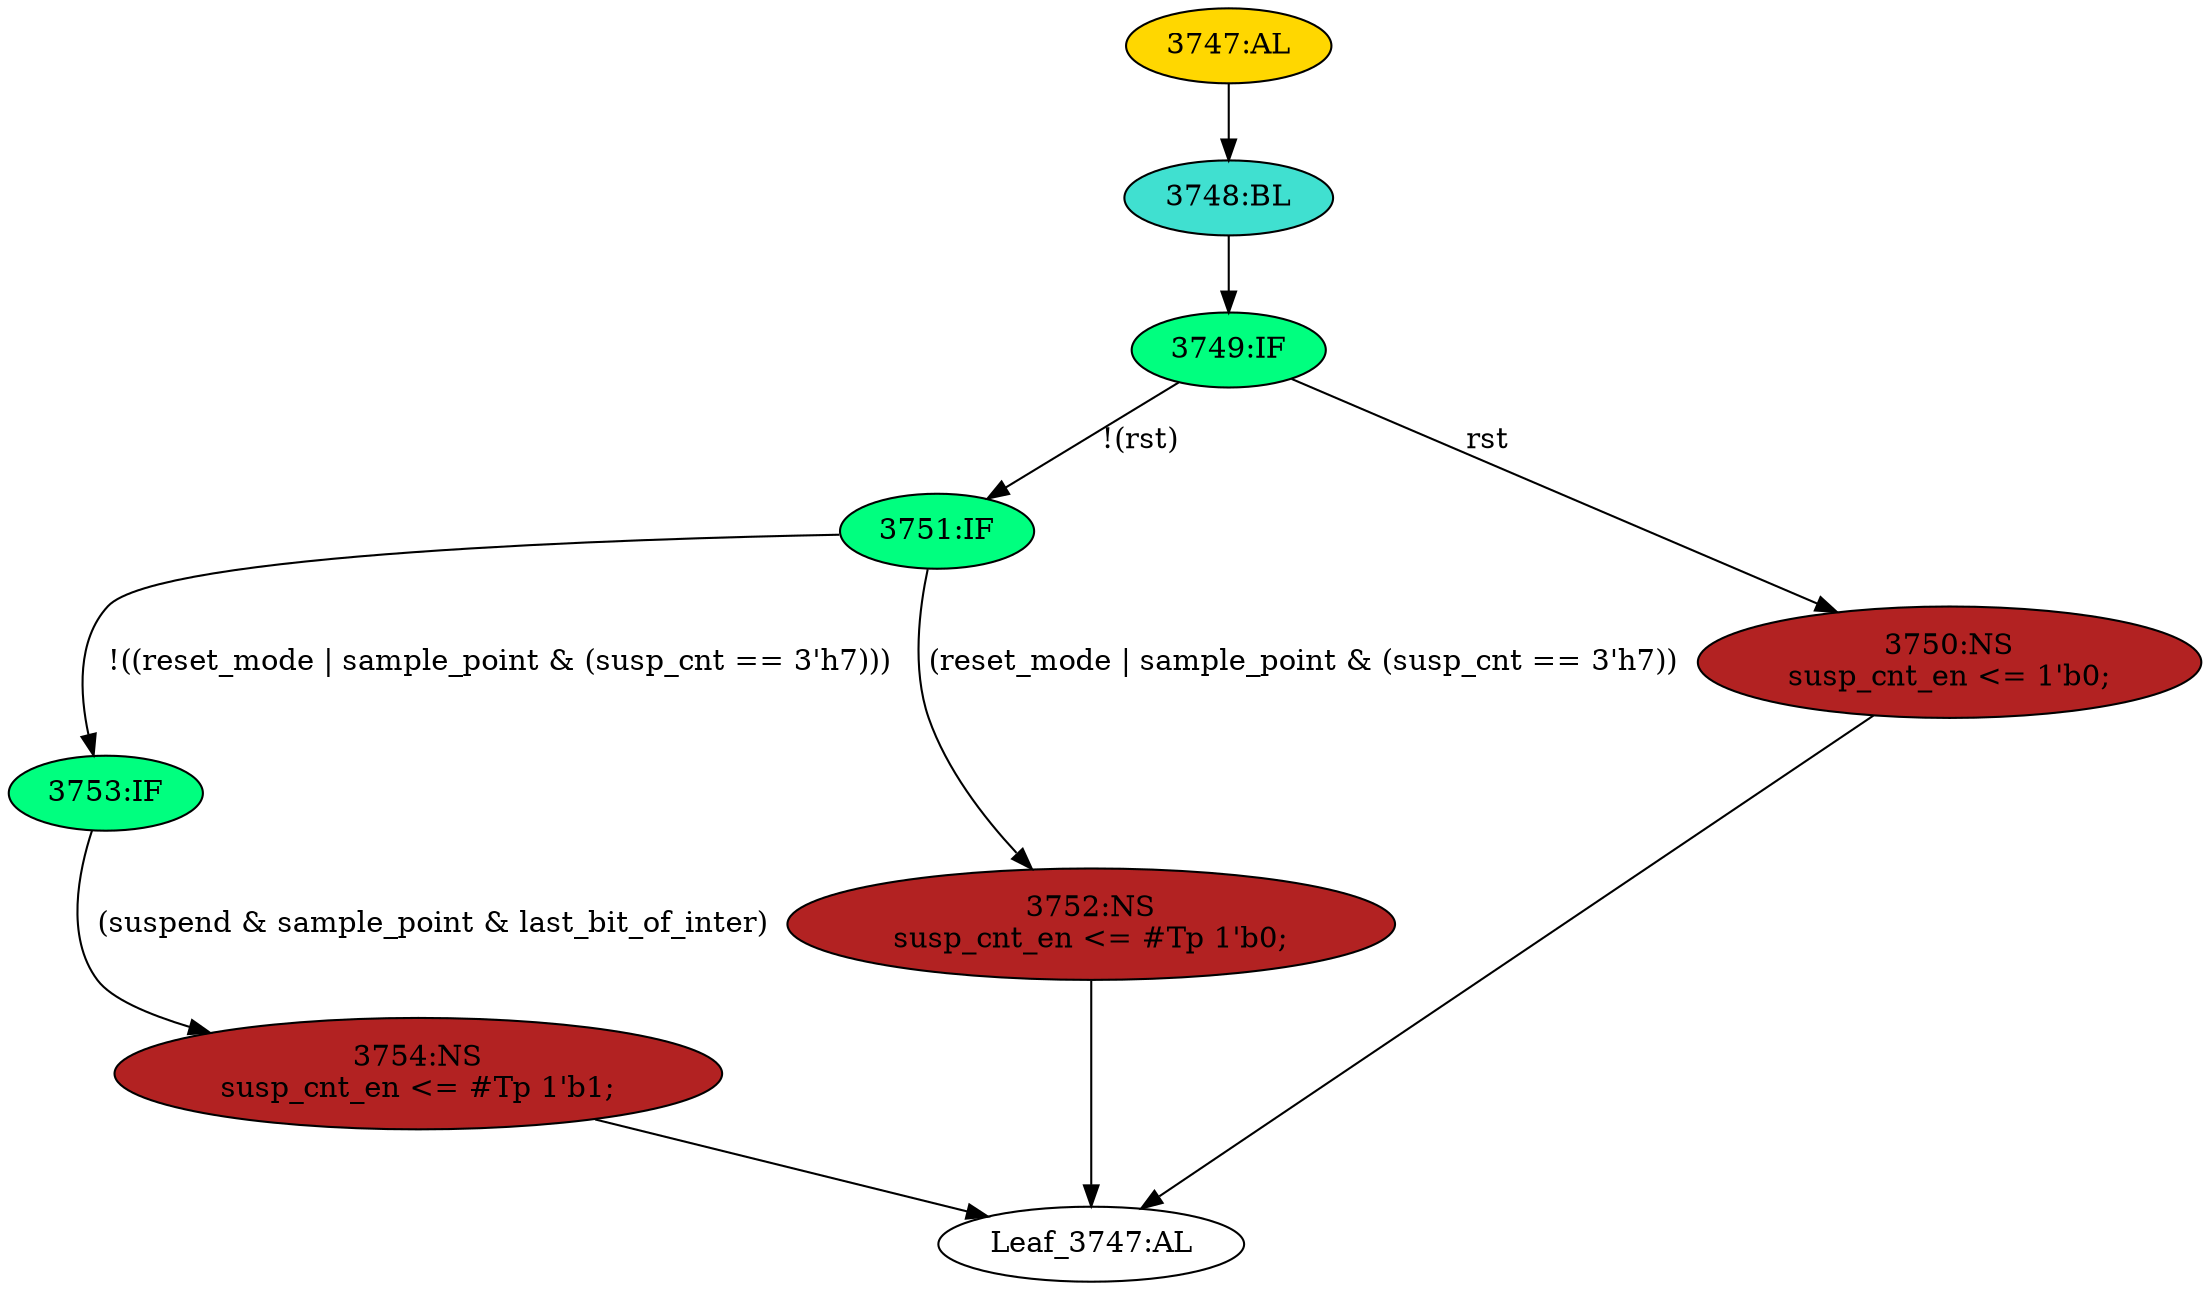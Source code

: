 strict digraph "" {
	node [label="\N"];
	"Leaf_3747:AL"	 [def_var="['susp_cnt_en']",
		label="Leaf_3747:AL"];
	"3747:AL"	 [ast="<pyverilog.vparser.ast.Always object at 0x7f44f6b2ed90>",
		clk_sens=True,
		fillcolor=gold,
		label="3747:AL",
		sens="['clk', 'rst']",
		statements="[]",
		style=filled,
		typ=Always,
		use_var="['last_bit_of_inter', 'suspend', 'sample_point', 'reset_mode', 'susp_cnt', 'rst']"];
	"3748:BL"	 [ast="<pyverilog.vparser.ast.Block object at 0x7f44f6b2ef10>",
		fillcolor=turquoise,
		label="3748:BL",
		statements="[]",
		style=filled,
		typ=Block];
	"3747:AL" -> "3748:BL"	 [cond="[]",
		lineno=None];
	"3753:IF"	 [ast="<pyverilog.vparser.ast.IfStatement object at 0x7f44f6b2efd0>",
		fillcolor=springgreen,
		label="3753:IF",
		statements="[]",
		style=filled,
		typ=IfStatement];
	"3754:NS"	 [ast="<pyverilog.vparser.ast.NonblockingSubstitution object at 0x7f44f6b38050>",
		fillcolor=firebrick,
		label="3754:NS
susp_cnt_en <= #Tp 1'b1;",
		statements="[<pyverilog.vparser.ast.NonblockingSubstitution object at 0x7f44f6b38050>]",
		style=filled,
		typ=NonblockingSubstitution];
	"3753:IF" -> "3754:NS"	 [cond="['suspend', 'sample_point', 'last_bit_of_inter']",
		label="(suspend & sample_point & last_bit_of_inter)",
		lineno=3753];
	"3749:IF"	 [ast="<pyverilog.vparser.ast.IfStatement object at 0x7f44f6b2ef50>",
		fillcolor=springgreen,
		label="3749:IF",
		statements="[]",
		style=filled,
		typ=IfStatement];
	"3751:IF"	 [ast="<pyverilog.vparser.ast.IfStatement object at 0x7f44f6b2ef90>",
		fillcolor=springgreen,
		label="3751:IF",
		statements="[]",
		style=filled,
		typ=IfStatement];
	"3749:IF" -> "3751:IF"	 [cond="['rst']",
		label="!(rst)",
		lineno=3749];
	"3750:NS"	 [ast="<pyverilog.vparser.ast.NonblockingSubstitution object at 0x7f44f6b38710>",
		fillcolor=firebrick,
		label="3750:NS
susp_cnt_en <= 1'b0;",
		statements="[<pyverilog.vparser.ast.NonblockingSubstitution object at 0x7f44f6b38710>]",
		style=filled,
		typ=NonblockingSubstitution];
	"3749:IF" -> "3750:NS"	 [cond="['rst']",
		label=rst,
		lineno=3749];
	"3754:NS" -> "Leaf_3747:AL"	 [cond="[]",
		lineno=None];
	"3752:NS"	 [ast="<pyverilog.vparser.ast.NonblockingSubstitution object at 0x7f44f6b38390>",
		fillcolor=firebrick,
		label="3752:NS
susp_cnt_en <= #Tp 1'b0;",
		statements="[<pyverilog.vparser.ast.NonblockingSubstitution object at 0x7f44f6b38390>]",
		style=filled,
		typ=NonblockingSubstitution];
	"3752:NS" -> "Leaf_3747:AL"	 [cond="[]",
		lineno=None];
	"3748:BL" -> "3749:IF"	 [cond="[]",
		lineno=None];
	"3751:IF" -> "3753:IF"	 [cond="['reset_mode', 'sample_point', 'susp_cnt']",
		label="!((reset_mode | sample_point & (susp_cnt == 3'h7)))",
		lineno=3751];
	"3751:IF" -> "3752:NS"	 [cond="['reset_mode', 'sample_point', 'susp_cnt']",
		label="(reset_mode | sample_point & (susp_cnt == 3'h7))",
		lineno=3751];
	"3750:NS" -> "Leaf_3747:AL"	 [cond="[]",
		lineno=None];
}
